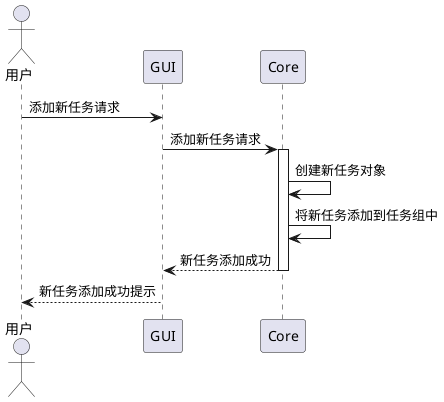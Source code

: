 @startuml 时序图
actor 用户 as User
participant GUI as GUI
participant Core as Core

User -> GUI: 添加新任务请求
GUI -> Core: 添加新任务请求
activate Core
Core -> Core: 创建新任务对象
Core -> Core: 将新任务添加到任务组中
Core --> GUI: 新任务添加成功
deactivate Core
GUI --> User: 新任务添加成功提示
@enduml
